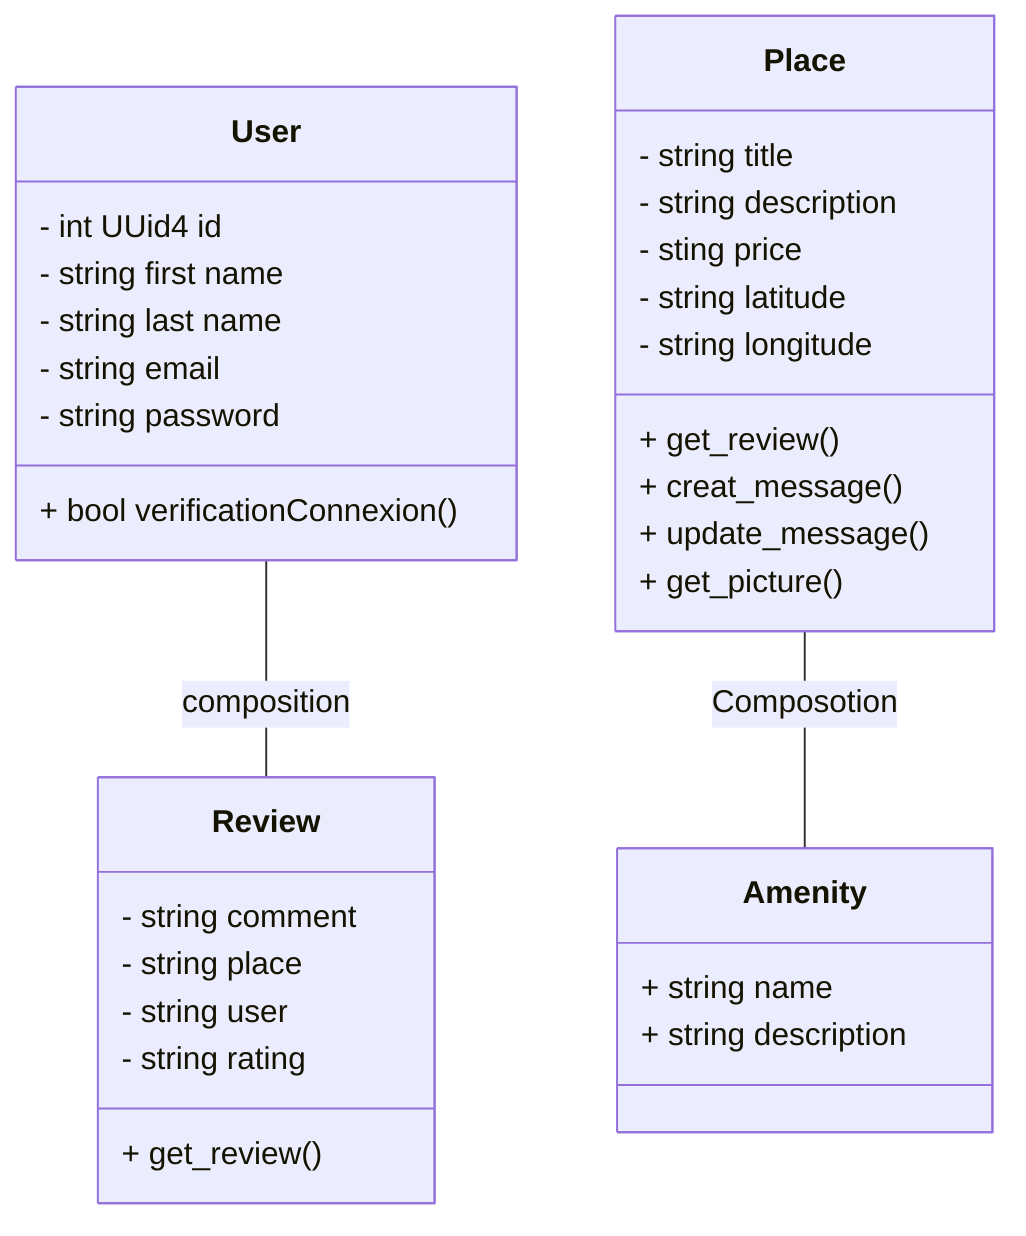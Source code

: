 classDiagram
    class User {
    - int UUid4 id
    - string first name
    - string last name
    - string email
    - string password
    + bool verificationConnexion()
}
    class Review {
    - string comment
    - string place
    - string user
    - string rating
    + get_review()
}

User -- Review : composition

class Place {
    - string title
    - string description
    - sting price
    - string latitude
    - string longitude
    + get_review()
    + creat_message()
    + update_message()
    + get_picture()

}

class Amenity {
    + string name
    + string description

}

Place -- Amenity : Composotion